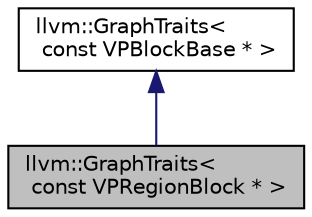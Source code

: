 digraph "llvm::GraphTraits&lt; const VPRegionBlock * &gt;"
{
 // LATEX_PDF_SIZE
  bgcolor="transparent";
  edge [fontname="Helvetica",fontsize="10",labelfontname="Helvetica",labelfontsize="10"];
  node [fontname="Helvetica",fontsize="10",shape="box"];
  Node1 [label="llvm::GraphTraits\<\l const VPRegionBlock * \>",height=0.2,width=0.4,color="black", fillcolor="grey75", style="filled", fontcolor="black",tooltip=" "];
  Node2 -> Node1 [dir="back",color="midnightblue",fontsize="10",style="solid",fontname="Helvetica"];
  Node2 [label="llvm::GraphTraits\<\l const VPBlockBase * \>",height=0.2,width=0.4,color="black",URL="$structllvm_1_1GraphTraits_3_01const_01VPBlockBase_01_5_01_4.html",tooltip=" "];
}
